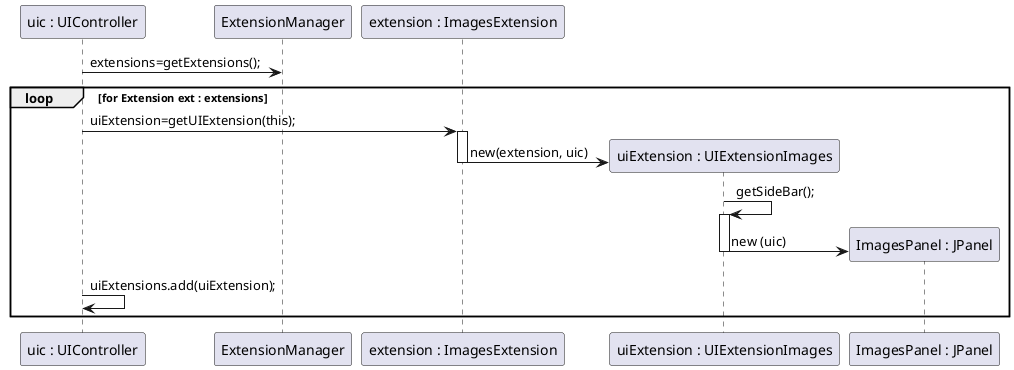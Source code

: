   @startuml core02_01_design.png
  participant "uic : UIController" as UIC
  participant ExtensionManager as ExtManager
  participant "extension : ImagesExtension" as ImagesExtens
  participant "uiExtension : UIExtensionImages" as UIExt
  participant "ImagesPanel : JPanel" as ip
  UIC -> ExtManager : extensions=getExtensions();
  loop for Extension ext : extensions
  	UIC -> ImagesExtens : uiExtension=getUIExtension(this);
  	activate ImagesExtens
  	create UIExt
  	ImagesExtens -> UIExt : new(extension, uic)
  	deactivate ImagesExtens
  	UIExt -> UIExt : getSideBar();
  	activate UIExt
  	create ip
  	UIExt -> ip :  new (uic)  	
  	deactivate UIExt
  	UIC -> UIC : uiExtensions.add(uiExtension);
  end
  @enduml